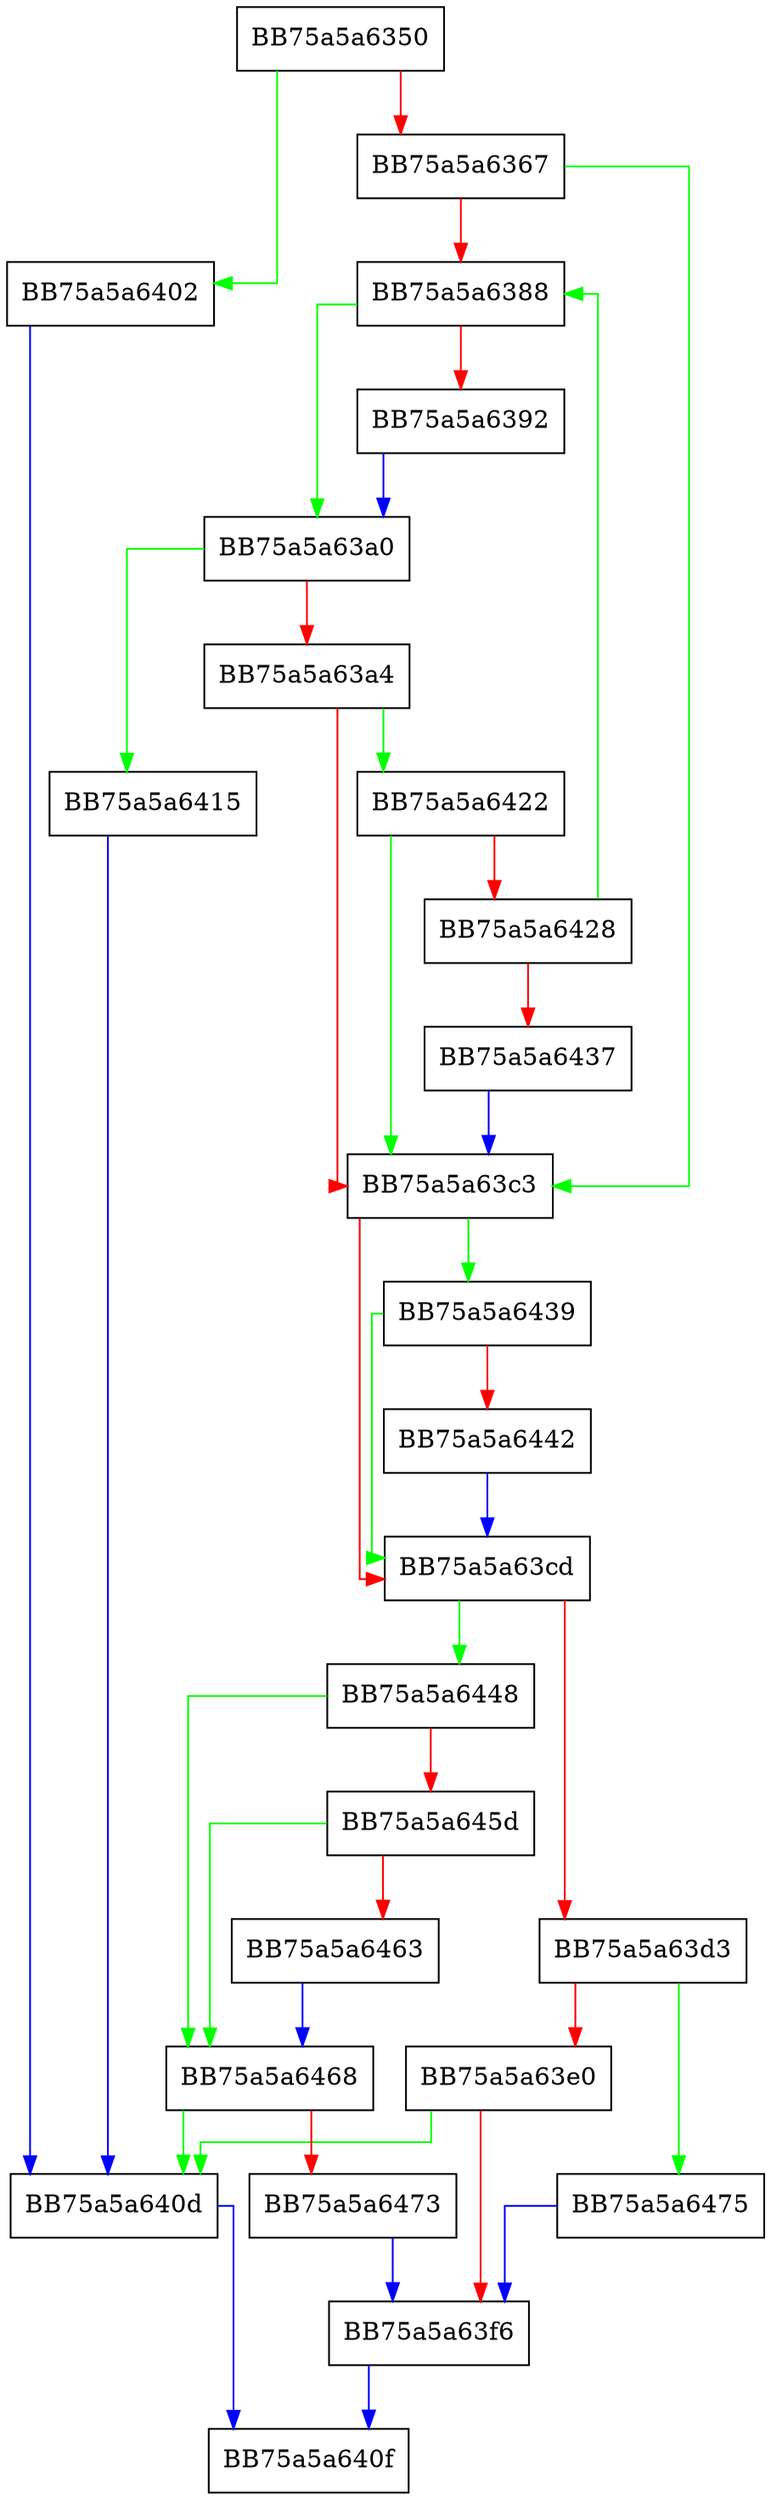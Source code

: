 digraph unwind_char_repeat {
  node [shape="box"];
  graph [splines=ortho];
  BB75a5a6350 -> BB75a5a6402 [color="green"];
  BB75a5a6350 -> BB75a5a6367 [color="red"];
  BB75a5a6367 -> BB75a5a63c3 [color="green"];
  BB75a5a6367 -> BB75a5a6388 [color="red"];
  BB75a5a6388 -> BB75a5a63a0 [color="green"];
  BB75a5a6388 -> BB75a5a6392 [color="red"];
  BB75a5a6392 -> BB75a5a63a0 [color="blue"];
  BB75a5a63a0 -> BB75a5a6415 [color="green"];
  BB75a5a63a0 -> BB75a5a63a4 [color="red"];
  BB75a5a63a4 -> BB75a5a6422 [color="green"];
  BB75a5a63a4 -> BB75a5a63c3 [color="red"];
  BB75a5a63c3 -> BB75a5a6439 [color="green"];
  BB75a5a63c3 -> BB75a5a63cd [color="red"];
  BB75a5a63cd -> BB75a5a6448 [color="green"];
  BB75a5a63cd -> BB75a5a63d3 [color="red"];
  BB75a5a63d3 -> BB75a5a6475 [color="green"];
  BB75a5a63d3 -> BB75a5a63e0 [color="red"];
  BB75a5a63e0 -> BB75a5a640d [color="green"];
  BB75a5a63e0 -> BB75a5a63f6 [color="red"];
  BB75a5a63f6 -> BB75a5a640f [color="blue"];
  BB75a5a6402 -> BB75a5a640d [color="blue"];
  BB75a5a640d -> BB75a5a640f [color="blue"];
  BB75a5a6415 -> BB75a5a640d [color="blue"];
  BB75a5a6422 -> BB75a5a63c3 [color="green"];
  BB75a5a6422 -> BB75a5a6428 [color="red"];
  BB75a5a6428 -> BB75a5a6388 [color="green"];
  BB75a5a6428 -> BB75a5a6437 [color="red"];
  BB75a5a6437 -> BB75a5a63c3 [color="blue"];
  BB75a5a6439 -> BB75a5a63cd [color="green"];
  BB75a5a6439 -> BB75a5a6442 [color="red"];
  BB75a5a6442 -> BB75a5a63cd [color="blue"];
  BB75a5a6448 -> BB75a5a6468 [color="green"];
  BB75a5a6448 -> BB75a5a645d [color="red"];
  BB75a5a645d -> BB75a5a6468 [color="green"];
  BB75a5a645d -> BB75a5a6463 [color="red"];
  BB75a5a6463 -> BB75a5a6468 [color="blue"];
  BB75a5a6468 -> BB75a5a640d [color="green"];
  BB75a5a6468 -> BB75a5a6473 [color="red"];
  BB75a5a6473 -> BB75a5a63f6 [color="blue"];
  BB75a5a6475 -> BB75a5a63f6 [color="blue"];
}